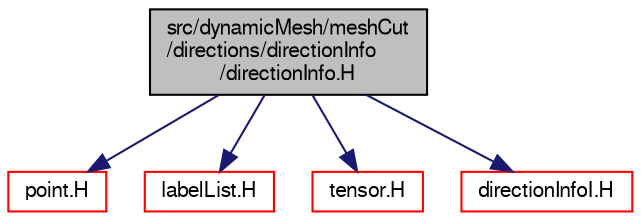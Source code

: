 digraph "src/dynamicMesh/meshCut/directions/directionInfo/directionInfo.H"
{
  bgcolor="transparent";
  edge [fontname="FreeSans",fontsize="10",labelfontname="FreeSans",labelfontsize="10"];
  node [fontname="FreeSans",fontsize="10",shape=record];
  Node0 [label="src/dynamicMesh/meshCut\l/directions/directionInfo\l/directionInfo.H",height=0.2,width=0.4,color="black", fillcolor="grey75", style="filled", fontcolor="black"];
  Node0 -> Node1 [color="midnightblue",fontsize="10",style="solid",fontname="FreeSans"];
  Node1 [label="point.H",height=0.2,width=0.4,color="red",URL="$a12059.html"];
  Node0 -> Node47 [color="midnightblue",fontsize="10",style="solid",fontname="FreeSans"];
  Node47 [label="labelList.H",height=0.2,width=0.4,color="red",URL="$a12380.html"];
  Node0 -> Node58 [color="midnightblue",fontsize="10",style="solid",fontname="FreeSans"];
  Node58 [label="tensor.H",height=0.2,width=0.4,color="red",URL="$a12755.html"];
  Node0 -> Node67 [color="midnightblue",fontsize="10",style="solid",fontname="FreeSans"];
  Node67 [label="directionInfoI.H",height=0.2,width=0.4,color="red",URL="$a00485.html"];
}
